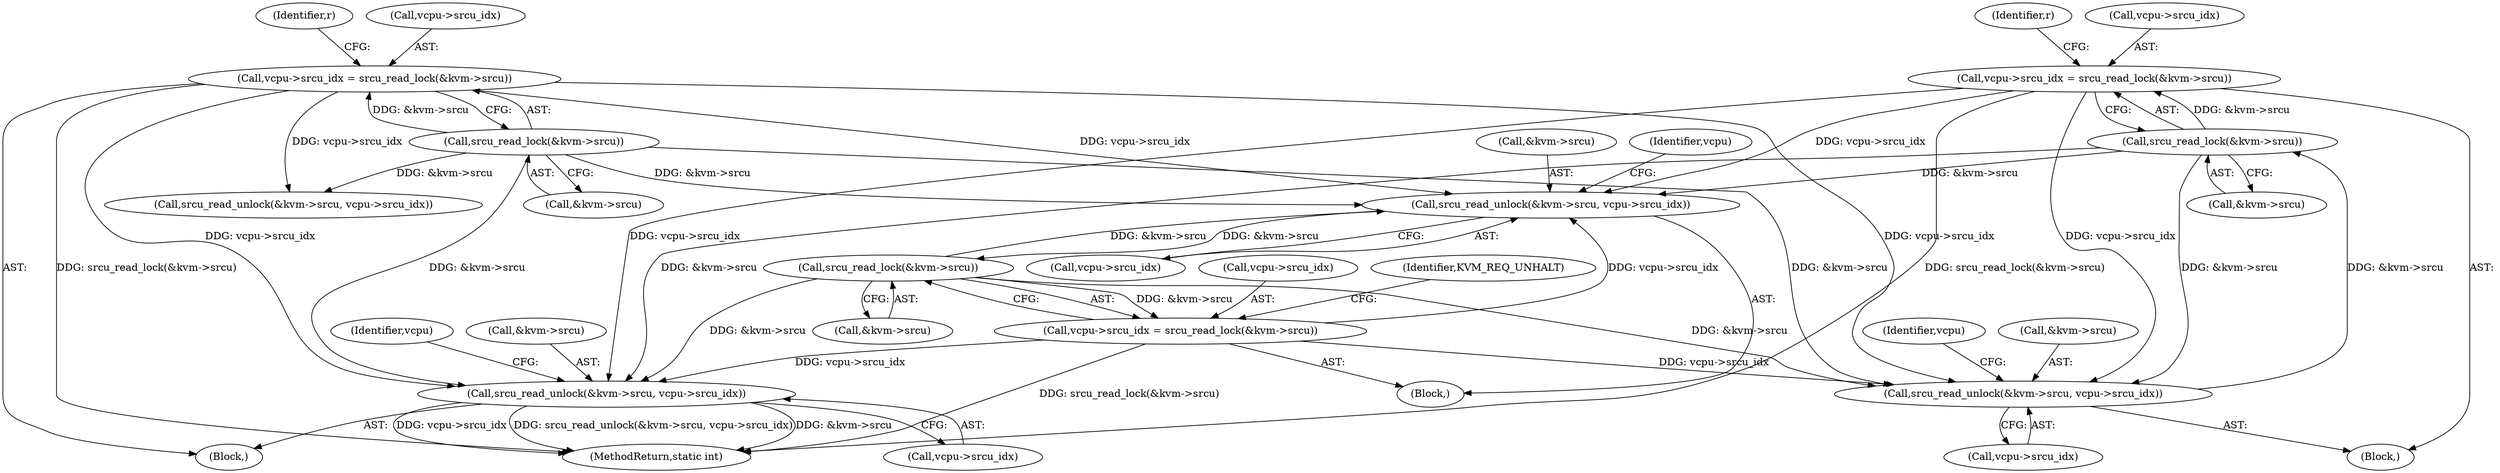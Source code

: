 digraph "0_linux_fda4e2e85589191b123d31cdc21fd33ee70f50fd_2@API" {
"1000309" [label="(Call,vcpu->srcu_idx = srcu_read_lock(&kvm->srcu))"];
"1000313" [label="(Call,srcu_read_lock(&kvm->srcu))"];
"1000299" [label="(Call,srcu_read_unlock(&kvm->srcu, vcpu->srcu_idx))"];
"1000181" [label="(Call,srcu_read_lock(&kvm->srcu))"];
"1000167" [label="(Call,srcu_read_unlock(&kvm->srcu, vcpu->srcu_idx))"];
"1000114" [label="(Call,srcu_read_lock(&kvm->srcu))"];
"1000110" [label="(Call,vcpu->srcu_idx = srcu_read_lock(&kvm->srcu))"];
"1000177" [label="(Call,vcpu->srcu_idx = srcu_read_lock(&kvm->srcu))"];
"1000309" [label="(Call,vcpu->srcu_idx = srcu_read_lock(&kvm->srcu))"];
"1000318" [label="(Call,srcu_read_unlock(&kvm->srcu, vcpu->srcu_idx))"];
"1000120" [label="(Identifier,r)"];
"1000318" [label="(Call,srcu_read_unlock(&kvm->srcu, vcpu->srcu_idx))"];
"1000308" [label="(Identifier,vcpu)"];
"1000141" [label="(Identifier,r)"];
"1000176" [label="(Identifier,vcpu)"];
"1000102" [label="(Block,)"];
"1000126" [label="(Call,srcu_read_unlock(&kvm->srcu, vcpu->srcu_idx))"];
"1000167" [label="(Call,srcu_read_unlock(&kvm->srcu, vcpu->srcu_idx))"];
"1000323" [label="(Call,vcpu->srcu_idx)"];
"1000330" [label="(MethodReturn,static int)"];
"1000327" [label="(Identifier,vcpu)"];
"1000177" [label="(Call,vcpu->srcu_idx = srcu_read_lock(&kvm->srcu))"];
"1000178" [label="(Call,vcpu->srcu_idx)"];
"1000300" [label="(Call,&kvm->srcu)"];
"1000304" [label="(Call,vcpu->srcu_idx)"];
"1000182" [label="(Call,&kvm->srcu)"];
"1000114" [label="(Call,srcu_read_lock(&kvm->srcu))"];
"1000181" [label="(Call,srcu_read_lock(&kvm->srcu))"];
"1000313" [label="(Call,srcu_read_lock(&kvm->srcu))"];
"1000115" [label="(Call,&kvm->srcu)"];
"1000310" [label="(Call,vcpu->srcu_idx)"];
"1000166" [label="(Block,)"];
"1000188" [label="(Identifier,KVM_REQ_UNHALT)"];
"1000319" [label="(Call,&kvm->srcu)"];
"1000299" [label="(Call,srcu_read_unlock(&kvm->srcu, vcpu->srcu_idx))"];
"1000298" [label="(Block,)"];
"1000111" [label="(Call,vcpu->srcu_idx)"];
"1000314" [label="(Call,&kvm->srcu)"];
"1000172" [label="(Call,vcpu->srcu_idx)"];
"1000168" [label="(Call,&kvm->srcu)"];
"1000309" [label="(Call,vcpu->srcu_idx = srcu_read_lock(&kvm->srcu))"];
"1000110" [label="(Call,vcpu->srcu_idx = srcu_read_lock(&kvm->srcu))"];
"1000309" -> "1000298"  [label="AST: "];
"1000309" -> "1000313"  [label="CFG: "];
"1000310" -> "1000309"  [label="AST: "];
"1000313" -> "1000309"  [label="AST: "];
"1000141" -> "1000309"  [label="CFG: "];
"1000309" -> "1000330"  [label="DDG: srcu_read_lock(&kvm->srcu)"];
"1000309" -> "1000167"  [label="DDG: vcpu->srcu_idx"];
"1000309" -> "1000299"  [label="DDG: vcpu->srcu_idx"];
"1000313" -> "1000309"  [label="DDG: &kvm->srcu"];
"1000309" -> "1000318"  [label="DDG: vcpu->srcu_idx"];
"1000313" -> "1000314"  [label="CFG: "];
"1000314" -> "1000313"  [label="AST: "];
"1000313" -> "1000167"  [label="DDG: &kvm->srcu"];
"1000313" -> "1000299"  [label="DDG: &kvm->srcu"];
"1000299" -> "1000313"  [label="DDG: &kvm->srcu"];
"1000313" -> "1000318"  [label="DDG: &kvm->srcu"];
"1000299" -> "1000298"  [label="AST: "];
"1000299" -> "1000304"  [label="CFG: "];
"1000300" -> "1000299"  [label="AST: "];
"1000304" -> "1000299"  [label="AST: "];
"1000308" -> "1000299"  [label="CFG: "];
"1000181" -> "1000299"  [label="DDG: &kvm->srcu"];
"1000114" -> "1000299"  [label="DDG: &kvm->srcu"];
"1000110" -> "1000299"  [label="DDG: vcpu->srcu_idx"];
"1000177" -> "1000299"  [label="DDG: vcpu->srcu_idx"];
"1000181" -> "1000177"  [label="AST: "];
"1000181" -> "1000182"  [label="CFG: "];
"1000182" -> "1000181"  [label="AST: "];
"1000177" -> "1000181"  [label="CFG: "];
"1000181" -> "1000167"  [label="DDG: &kvm->srcu"];
"1000181" -> "1000177"  [label="DDG: &kvm->srcu"];
"1000167" -> "1000181"  [label="DDG: &kvm->srcu"];
"1000181" -> "1000318"  [label="DDG: &kvm->srcu"];
"1000167" -> "1000166"  [label="AST: "];
"1000167" -> "1000172"  [label="CFG: "];
"1000168" -> "1000167"  [label="AST: "];
"1000172" -> "1000167"  [label="AST: "];
"1000176" -> "1000167"  [label="CFG: "];
"1000114" -> "1000167"  [label="DDG: &kvm->srcu"];
"1000110" -> "1000167"  [label="DDG: vcpu->srcu_idx"];
"1000177" -> "1000167"  [label="DDG: vcpu->srcu_idx"];
"1000114" -> "1000110"  [label="AST: "];
"1000114" -> "1000115"  [label="CFG: "];
"1000115" -> "1000114"  [label="AST: "];
"1000110" -> "1000114"  [label="CFG: "];
"1000114" -> "1000110"  [label="DDG: &kvm->srcu"];
"1000114" -> "1000126"  [label="DDG: &kvm->srcu"];
"1000114" -> "1000318"  [label="DDG: &kvm->srcu"];
"1000110" -> "1000102"  [label="AST: "];
"1000111" -> "1000110"  [label="AST: "];
"1000120" -> "1000110"  [label="CFG: "];
"1000110" -> "1000330"  [label="DDG: srcu_read_lock(&kvm->srcu)"];
"1000110" -> "1000126"  [label="DDG: vcpu->srcu_idx"];
"1000110" -> "1000318"  [label="DDG: vcpu->srcu_idx"];
"1000177" -> "1000166"  [label="AST: "];
"1000178" -> "1000177"  [label="AST: "];
"1000188" -> "1000177"  [label="CFG: "];
"1000177" -> "1000330"  [label="DDG: srcu_read_lock(&kvm->srcu)"];
"1000177" -> "1000318"  [label="DDG: vcpu->srcu_idx"];
"1000318" -> "1000102"  [label="AST: "];
"1000318" -> "1000323"  [label="CFG: "];
"1000319" -> "1000318"  [label="AST: "];
"1000323" -> "1000318"  [label="AST: "];
"1000327" -> "1000318"  [label="CFG: "];
"1000318" -> "1000330"  [label="DDG: srcu_read_unlock(&kvm->srcu, vcpu->srcu_idx)"];
"1000318" -> "1000330"  [label="DDG: &kvm->srcu"];
"1000318" -> "1000330"  [label="DDG: vcpu->srcu_idx"];
}
